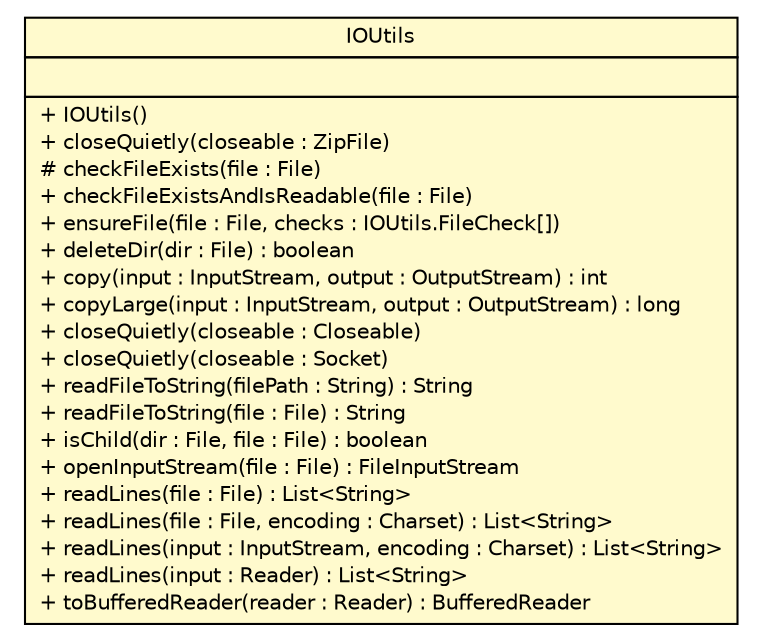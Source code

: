 #!/usr/local/bin/dot
#
# Class diagram 
# Generated by UMLGraph version R5_6 (http://www.umlgraph.org/)
#

digraph G {
	edge [fontname="Helvetica",fontsize=10,labelfontname="Helvetica",labelfontsize=10];
	node [fontname="Helvetica",fontsize=10,shape=plaintext];
	nodesep=0.25;
	ranksep=0.5;
	// sorcer.util.IOUtils
	c283422 [label=<<table title="sorcer.util.IOUtils" border="0" cellborder="1" cellspacing="0" cellpadding="2" port="p" bgcolor="lemonChiffon" href="./IOUtils.html">
		<tr><td><table border="0" cellspacing="0" cellpadding="1">
<tr><td align="center" balign="center"> IOUtils </td></tr>
		</table></td></tr>
		<tr><td><table border="0" cellspacing="0" cellpadding="1">
<tr><td align="left" balign="left">  </td></tr>
		</table></td></tr>
		<tr><td><table border="0" cellspacing="0" cellpadding="1">
<tr><td align="left" balign="left"> + IOUtils() </td></tr>
<tr><td align="left" balign="left"> + closeQuietly(closeable : ZipFile) </td></tr>
<tr><td align="left" balign="left"> # checkFileExists(file : File) </td></tr>
<tr><td align="left" balign="left"> + checkFileExistsAndIsReadable(file : File) </td></tr>
<tr><td align="left" balign="left"> + ensureFile(file : File, checks : IOUtils.FileCheck[]) </td></tr>
<tr><td align="left" balign="left"> + deleteDir(dir : File) : boolean </td></tr>
<tr><td align="left" balign="left"> + copy(input : InputStream, output : OutputStream) : int </td></tr>
<tr><td align="left" balign="left"> + copyLarge(input : InputStream, output : OutputStream) : long </td></tr>
<tr><td align="left" balign="left"> + closeQuietly(closeable : Closeable) </td></tr>
<tr><td align="left" balign="left"> + closeQuietly(closeable : Socket) </td></tr>
<tr><td align="left" balign="left"> + readFileToString(filePath : String) : String </td></tr>
<tr><td align="left" balign="left"> + readFileToString(file : File) : String </td></tr>
<tr><td align="left" balign="left"> + isChild(dir : File, file : File) : boolean </td></tr>
<tr><td align="left" balign="left"> + openInputStream(file : File) : FileInputStream </td></tr>
<tr><td align="left" balign="left"> + readLines(file : File) : List&lt;String&gt; </td></tr>
<tr><td align="left" balign="left"> + readLines(file : File, encoding : Charset) : List&lt;String&gt; </td></tr>
<tr><td align="left" balign="left"> + readLines(input : InputStream, encoding : Charset) : List&lt;String&gt; </td></tr>
<tr><td align="left" balign="left"> + readLines(input : Reader) : List&lt;String&gt; </td></tr>
<tr><td align="left" balign="left"> + toBufferedReader(reader : Reader) : BufferedReader </td></tr>
		</table></td></tr>
		</table>>, URL="./IOUtils.html", fontname="Helvetica", fontcolor="black", fontsize=10.0];
}

